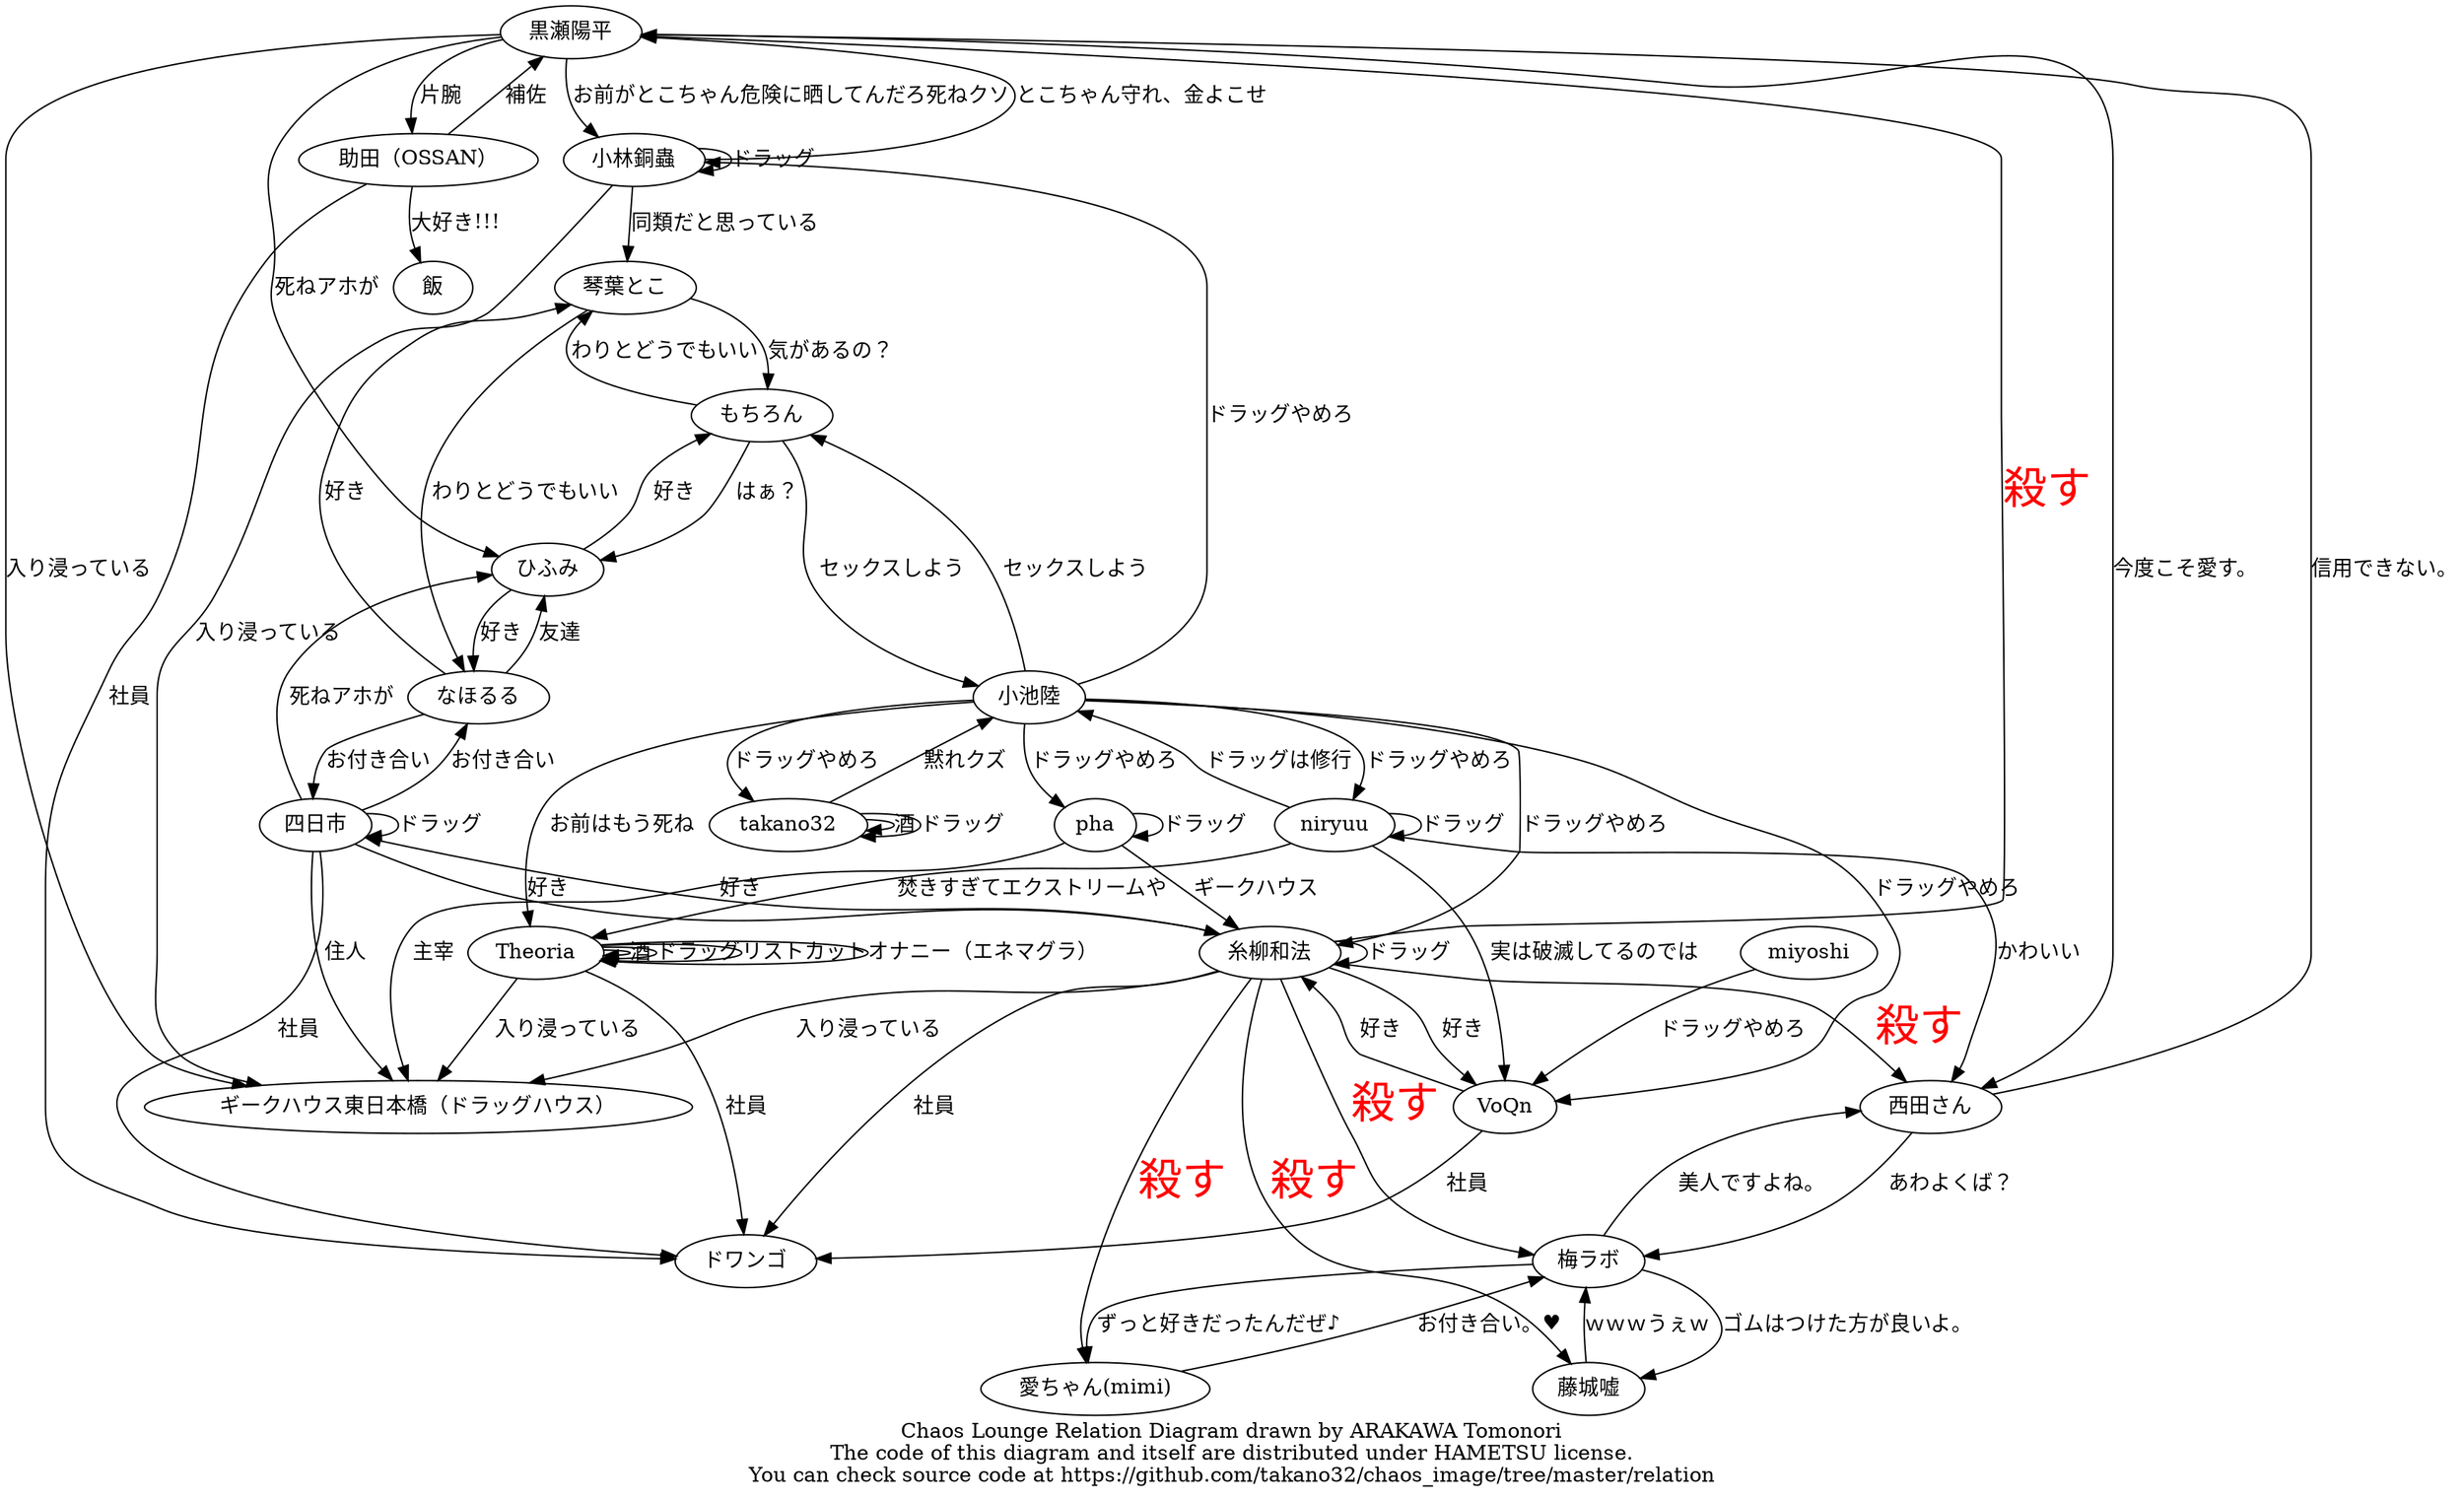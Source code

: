 digraph Chaos {
  Theoria   -> Theoria  [label = "酒"];
  Theoria   -> Theoria  [label = "ドラッグ"];
  Theoria   -> Theoria  [label = "リストカット"];
  Theoria   -> Theoria  [label = "オナニー（エネマグラ）"];
  梅ラボ    -> 藤城嘘   [label = "ゴムはつけた方が良いよ。"];
  梅ラボ    -> 西田さん [label = "美人ですよね。"];
  梅ラボ -> "愛ちゃん(mimi)" [label = "ずっと好きだったんだぜ♪"];
  藤城嘘   -> 梅ラボ   [label = "ｗｗｗうぇｗ"];
  西田さん -> 梅ラボ   [label = "あわよくば？"];
  西田さん -> 黒瀬陽平 [label = "信用できない。"];
  黒瀬陽平 -> 西田さん [label = "今度こそ愛す。"];
  黒瀬陽平 -> 小林銅蟲 [label = "お前がとこちゃん危険に晒してんだろ死ねクソ"];
  黒瀬陽平 -> ひふみ [label = "死ねアホが"];
  黒瀬陽平 -> 助田（OSSAN） [label =  "片腕"];
  助田（OSSAN） -> 黒瀬陽平 [label = "補佐"];
  助田（OSSAN） -> 飯 [label = "大好き!!!"];
  "愛ちゃん(mimi)" -> 梅ラボ [label = "お付き合い。♥"];
  糸柳和法 -> 梅ラボ  [label = "殺す", fontsize=30, fontcolor="red"];
  糸柳和法 -> 藤城嘘   [label = "殺す", fontsize=30, fontcolor="red"];
  糸柳和法 -> 黒瀬陽平 [label = "殺す", fontsize=30, fontcolor="red"];
  糸柳和法 -> 西田さん [label = "殺す", fontsize=30, fontcolor="red"];
  糸柳和法 -> "愛ちゃん(mimi)" [label = "殺す", fontsize=30, fontcolor="red"];
  糸柳和法 -> 四日市 [label = "好き"];
  糸柳和法 -> VoQn [label = "好き"];
  糸柳和法 -> 糸柳和法 [label = "ドラッグ"];
  pha -> 糸柳和法 [label = "ギークハウス"];
  pha -> pha [label = "ドラッグ"];
  小池陸 -> 糸柳和法 [label = "ドラッグやめろ"];
  小池陸 -> takano32 [label = "ドラッグやめろ"];
  小池陸 -> 小林銅蟲 [label = "ドラッグやめろ"];
  小池陸 -> VoQn [label = "ドラッグやめろ"];
  小池陸 -> もちろん [label = "セックスしよう"];
  小池陸 -> niryuu [label = "ドラッグやめろ"];
  小池陸 -> pha [label = "ドラッグやめろ"];
  小池陸 -> Theoria [label = "お前はもう死ね"];
  もちろん -> 小池陸 [label = "セックスしよう"];
  もちろん -> 琴葉とこ [label = "わりとどうでもいい"];
  もちろん -> ひふみ [label = "はぁ？"];
  miyoshi -> VoQn [label = "ドラッグやめろ"];
  小林銅蟲 -> 黒瀬陽平 [label = "とこちゃん守れ、金よこせ"];
  小林銅蟲 -> 琴葉とこ [label = "同類だと思っている"];
  小林銅蟲 -> 小林銅蟲 [label = "ドラッグ"];
  takano32 -> 小池陸 [label = "黙れクズ"];
  takano32 -> takano32 [label = "酒"];
  takano32 -> takano32 [label = "ドラッグ"];
  なほるる -> 琴葉とこ [label = "好き"];
  なほるる -> 四日市 [label = "お付き合い"];
  なほるる -> ひふみ [label = "友達"];
  琴葉とこ -> なほるる [label = "わりとどうでもいい"];
  琴葉とこ -> もちろん [label = "気があるの？"];
  四日市 -> なほるる [label = "お付き合い"];
  四日市 -> 糸柳和法 [label = "好き"];
  四日市 -> 四日市 [label = "ドラッグ"];
  四日市 -> ひふみ [label = "死ねアホが"];
  ひふみ -> なほるる [label = "好き"];
  ひふみ -> もちろん [label = "好き"];
  VoQn -> 糸柳和法 [label = "好き"];
  niryuu -> 小池陸 [label = "ドラッグは修行"];
  niryuu -> niryuu [label = "ドラッグ"];
  niryuu -> Theoria [label = "焚きすぎてエクストリームや"];
  niryuu -> VoQn [label = "実は破滅してるのでは"];
  niryuu -> 西田さん [label = "かわいい"];

  糸柳和法 -> ギークハウス東日本橋（ドラッグハウス）[label = "入り浸っている"];
  黒瀬陽平 -> ギークハウス東日本橋（ドラッグハウス）[label = "入り浸っている"];
  Theoria -> ギークハウス東日本橋（ドラッグハウス）[label = "入り浸っている"];
  小林銅蟲 -> ギークハウス東日本橋（ドラッグハウス）[label = "入り浸っている"];
  pha -> ギークハウス東日本橋（ドラッグハウス）[label = "主宰"];
  四日市 -> ギークハウス東日本橋（ドラッグハウス） [label = "住人"];

  糸柳和法 -> ドワンゴ [label = "社員"];
  Theoria -> ドワンゴ [label = "社員"];
  VoQn -> ドワンゴ [label = "社員"];
  四日市 -> ドワンゴ [label = "社員"];
  助田（OSSAN） -> ドワンゴ [label = "社員"];
  subgraph cluster_hoge {
    style = filled;
    color = lightgrey;
    // see also http://graphviz.org/content/cluster
  }
  label = "Chaos Lounge Relation Diagram drawn by ARAKAWA Tomonori\nThe code of this diagram and itself are distributed under HAMETSU license.\nYou can check source code at https://github.com/takano32/chaos_image/tree/master/relation";
}

